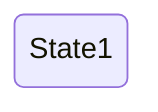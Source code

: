 stateDiagram-v2
      accTitle: very very simple state
      accDescr: This is a state diagram showing one state
      State1